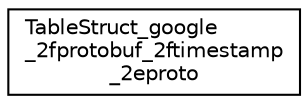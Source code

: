 digraph "类继承关系图"
{
 // LATEX_PDF_SIZE
  edge [fontname="Helvetica",fontsize="10",labelfontname="Helvetica",labelfontsize="10"];
  node [fontname="Helvetica",fontsize="10",shape=record];
  rankdir="LR";
  Node0 [label="TableStruct_google\l_2fprotobuf_2ftimestamp\l_2eproto",height=0.2,width=0.4,color="black", fillcolor="white", style="filled",URL="$structTableStruct__google__2fprotobuf__2ftimestamp__2eproto.html",tooltip=" "];
}
